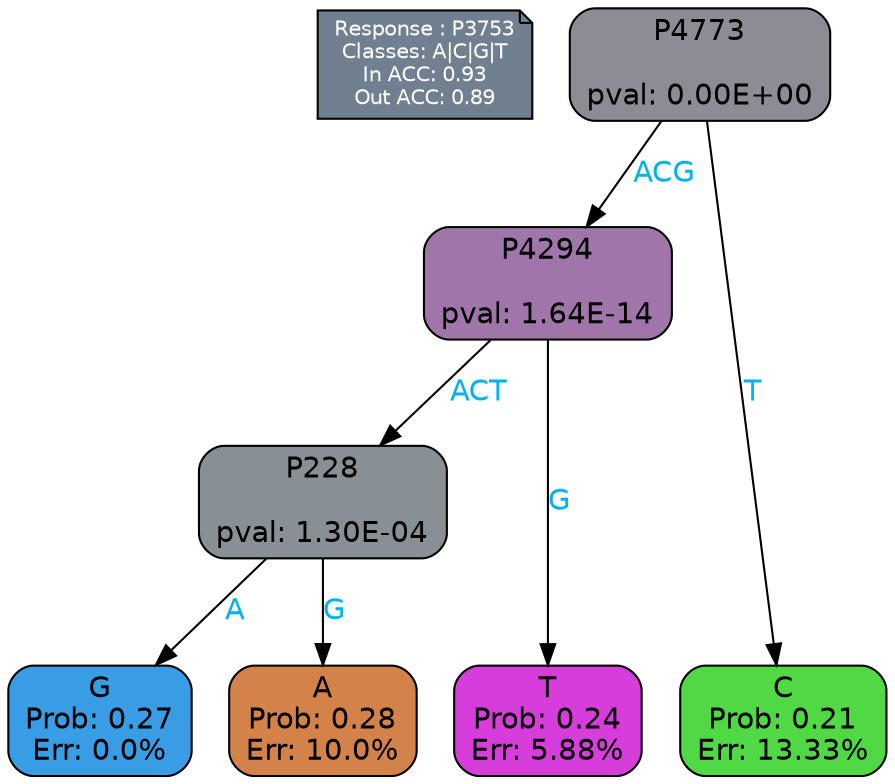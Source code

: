 digraph Tree {
node [shape=box, style="filled, rounded", color="black", fontname=helvetica] ;
graph [ranksep=equally, splines=polylines, bgcolor=transparent, dpi=600] ;
edge [fontname=helvetica] ;
LEGEND [label="Response : P3753
Classes: A|C|G|T
In ACC: 0.93
Out ACC: 0.89
",shape=note,align=left,style=filled,fillcolor="slategray",fontcolor="white",fontsize=10];1 [label="P4773

pval: 0.00E+00", fillcolor="#8f8b95"] ;
2 [label="P4294

pval: 1.64E-14", fillcolor="#a076aa"] ;
3 [label="P228

pval: 1.30E-04", fillcolor="#889095"] ;
4 [label="G
Prob: 0.27
Err: 0.0%", fillcolor="#399de5"] ;
5 [label="A
Prob: 0.28
Err: 10.0%", fillcolor="#d3834a"] ;
6 [label="T
Prob: 0.24
Err: 5.88%", fillcolor="#d73dda"] ;
7 [label="C
Prob: 0.21
Err: 13.33%", fillcolor="#50d944"] ;
1 -> 2 [label="ACG",fontcolor=deepskyblue2] ;
1 -> 7 [label="T",fontcolor=deepskyblue2] ;
2 -> 3 [label="ACT",fontcolor=deepskyblue2] ;
2 -> 6 [label="G",fontcolor=deepskyblue2] ;
3 -> 4 [label="A",fontcolor=deepskyblue2] ;
3 -> 5 [label="G",fontcolor=deepskyblue2] ;
{rank = same; 4;5;6;7;}{rank = same; LEGEND;1;}}